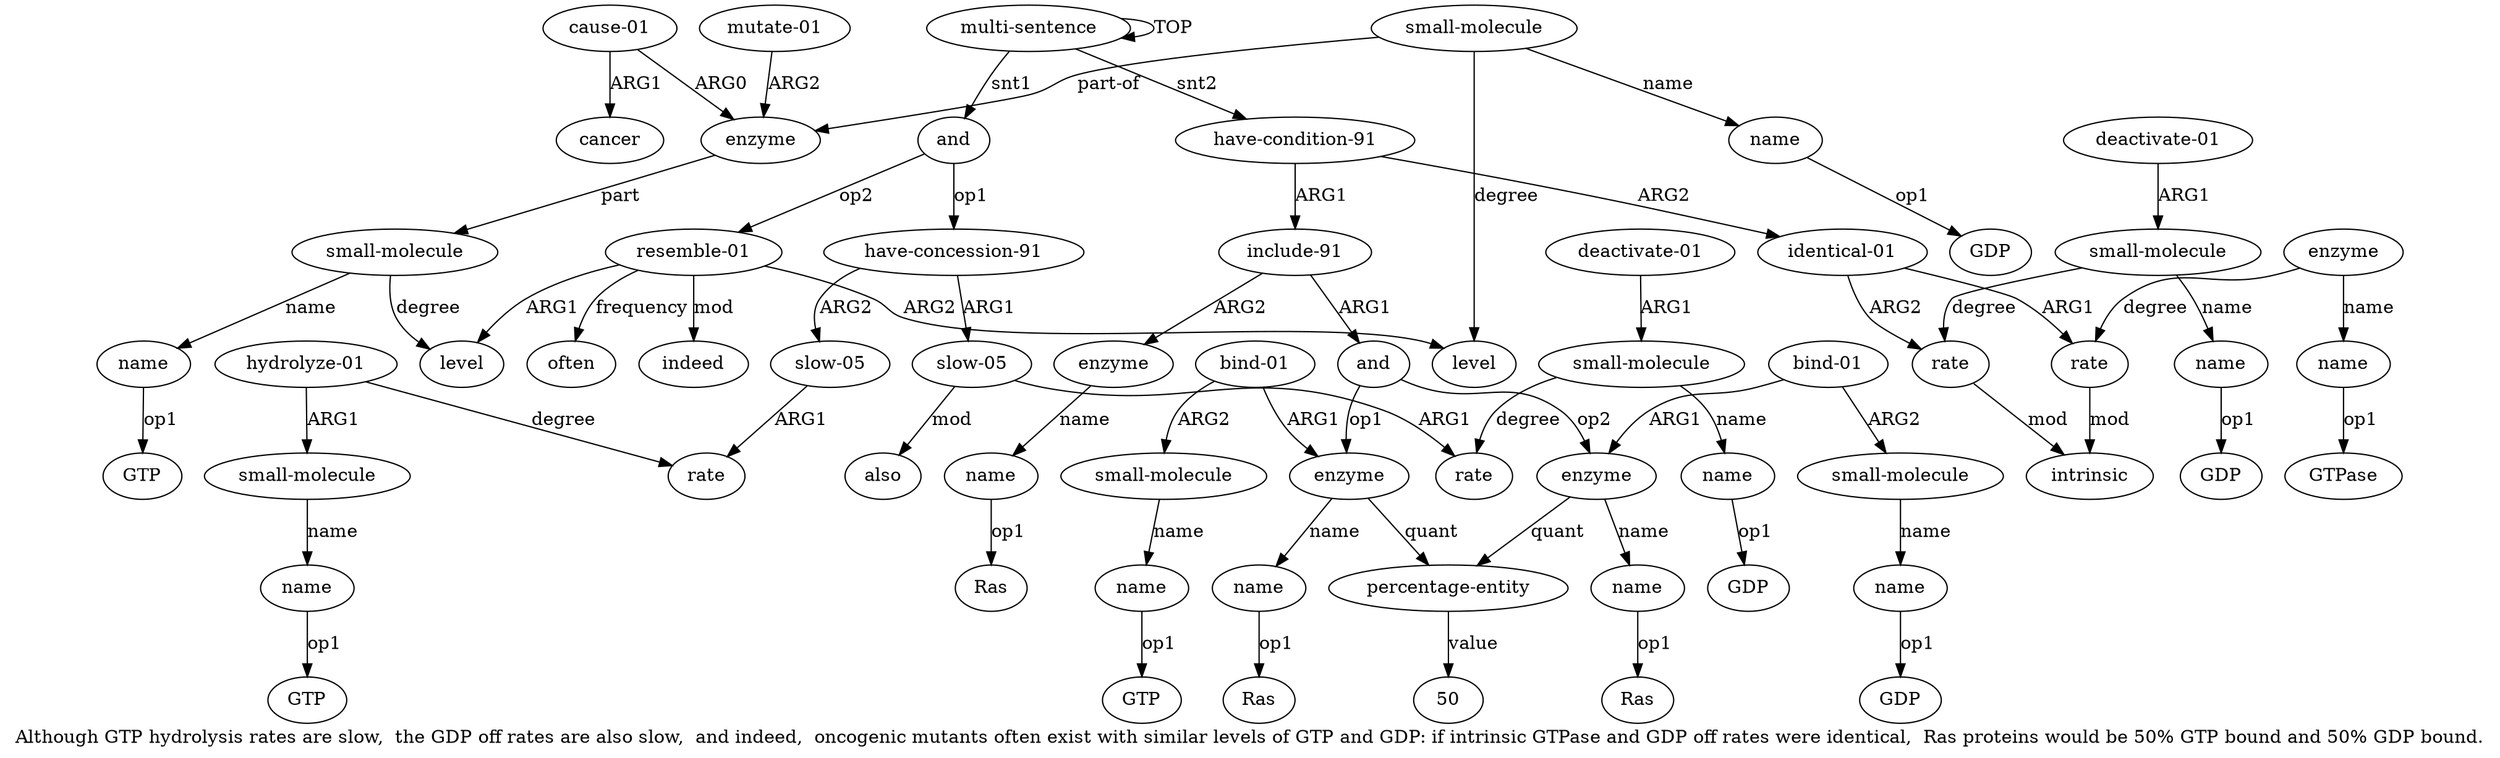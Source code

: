 digraph  {
	graph [label="Although GTP hydrolysis rates are slow,  the GDP off rates are also slow,  and indeed,  oncogenic mutants often exist with similar \
levels of GTP and GDP: if intrinsic GTPase and GDP off rates were identical,  Ras proteins would be 50% GTP bound and 50% GDP bound."];
	node [label="\N"];
	a20	 [color=black,
		gold_ind=20,
		gold_label="cause-01",
		label="cause-01",
		test_ind=20,
		test_label="cause-01"];
	a21	 [color=black,
		gold_ind=21,
		gold_label=cancer,
		label=cancer,
		test_ind=21,
		test_label=cancer];
	a20 -> a21 [key=0,
	color=black,
	gold_label=ARG1,
	label=ARG1,
	test_label=ARG1];
a18 [color=black,
	gold_ind=18,
	gold_label=enzyme,
	label=enzyme,
	test_ind=18,
	test_label=enzyme];
a20 -> a18 [key=0,
color=black,
gold_label=ARG0,
label=ARG0,
test_label=ARG0];
a22 [color=black,
gold_ind=22,
gold_label=level,
label=level,
test_ind=22,
test_label=level];
a23 [color=black,
gold_ind=23,
gold_label="small-molecule",
label="small-molecule",
test_ind=23,
test_label="small-molecule"];
a23 -> a22 [key=0,
color=black,
gold_label=degree,
label=degree,
test_label=degree];
a24 [color=black,
gold_ind=24,
gold_label=name,
label=name,
test_ind=24,
test_label=name];
a23 -> a24 [key=0,
color=black,
gold_label=name,
label=name,
test_label=name];
a23 -> a18 [key=0,
color=black,
gold_label="part-of",
label="part-of",
test_label="part-of"];
"a24 GDP" [color=black,
gold_ind=-1,
gold_label=GDP,
label=GDP,
test_ind=-1,
test_label=GDP];
a24 -> "a24 GDP" [key=0,
color=black,
gold_label=op1,
label=op1,
test_label=op1];
a25 [color=black,
gold_ind=25,
gold_label=often,
label=often,
test_ind=25,
test_label=often];
a26 [color=black,
gold_ind=26,
gold_label=indeed,
label=indeed,
test_ind=26,
test_label=indeed];
a27 [color=black,
gold_ind=27,
gold_label="have-condition-91",
label="have-condition-91",
test_ind=27,
test_label="have-condition-91"];
a28 [color=black,
gold_ind=28,
gold_label="include-91",
label="include-91",
test_ind=28,
test_label="include-91"];
a27 -> a28 [key=0,
color=black,
gold_label=ARG1,
label=ARG1,
test_label=ARG1];
a43 [color=black,
gold_ind=43,
gold_label="identical-01",
label="identical-01",
test_ind=43,
test_label="identical-01"];
a27 -> a43 [key=0,
color=black,
gold_label=ARG2,
label=ARG2,
test_label=ARG2];
a29 [color=black,
gold_ind=29,
gold_label=and,
label=and,
test_ind=29,
test_label=and];
a28 -> a29 [key=0,
color=black,
gold_label=ARG1,
label=ARG1,
test_label=ARG1];
a41 [color=black,
gold_ind=41,
gold_label=enzyme,
label=enzyme,
test_ind=41,
test_label=enzyme];
a28 -> a41 [key=0,
color=black,
gold_label=ARG2,
label=ARG2,
test_label=ARG2];
a30 [color=black,
gold_ind=30,
gold_label=enzyme,
label=enzyme,
test_ind=30,
test_label=enzyme];
a29 -> a30 [key=0,
color=black,
gold_label=op1,
label=op1,
test_label=op1];
a36 [color=black,
gold_ind=36,
gold_label=enzyme,
label=enzyme,
test_ind=36,
test_label=enzyme];
a29 -> a36 [key=0,
color=black,
gold_label=op2,
label=op2,
test_label=op2];
"a31 Ras" [color=black,
gold_ind=-1,
gold_label=Ras,
label=Ras,
test_ind=-1,
test_label=Ras];
a31 [color=black,
gold_ind=31,
gold_label=name,
label=name,
test_ind=31,
test_label=name];
a31 -> "a31 Ras" [key=0,
color=black,
gold_label=op1,
label=op1,
test_label=op1];
a30 -> a31 [key=0,
color=black,
gold_label=name,
label=name,
test_label=name];
a35 [color=black,
gold_ind=35,
gold_label="percentage-entity",
label="percentage-entity",
test_ind=35,
test_label="percentage-entity"];
a30 -> a35 [key=0,
color=black,
gold_label=quant,
label=quant,
test_label=quant];
"a42 Ras" [color=black,
gold_ind=-1,
gold_label=Ras,
label=Ras,
test_ind=-1,
test_label=Ras];
a37 [color=black,
gold_ind=37,
gold_label=name,
label=name,
test_ind=37,
test_label=name];
"a37 Ras" [color=black,
gold_ind=-1,
gold_label=Ras,
label=Ras,
test_ind=-1,
test_label=Ras];
a37 -> "a37 Ras" [key=0,
color=black,
gold_label=op1,
label=op1,
test_label=op1];
a36 -> a37 [key=0,
color=black,
gold_label=name,
label=name,
test_label=name];
a36 -> a35 [key=0,
color=black,
gold_label=quant,
label=quant,
test_label=quant];
a33 [color=black,
gold_ind=33,
gold_label="small-molecule",
label="small-molecule",
test_ind=33,
test_label="small-molecule"];
a34 [color=black,
gold_ind=34,
gold_label=name,
label=name,
test_ind=34,
test_label=name];
a33 -> a34 [key=0,
color=black,
gold_label=name,
label=name,
test_label=name];
"a35 50" [color=black,
gold_ind=-1,
gold_label=50,
label=50,
test_ind=-1,
test_label=50];
a35 -> "a35 50" [key=0,
color=black,
gold_label=value,
label=value,
test_label=value];
"a34 GTP" [color=black,
gold_ind=-1,
gold_label=GTP,
label=GTP,
test_ind=-1,
test_label=GTP];
a34 -> "a34 GTP" [key=0,
color=black,
gold_label=op1,
label=op1,
test_label=op1];
"a6 GDP" [color=black,
gold_ind=-1,
gold_label=GDP,
label=GDP,
test_ind=-1,
test_label=GDP];
a51 [color=black,
gold_ind=51,
gold_label="deactivate-01",
label="deactivate-01",
test_ind=51,
test_label="deactivate-01"];
a49 [color=black,
gold_ind=49,
gold_label="small-molecule",
label="small-molecule",
test_ind=49,
test_label="small-molecule"];
a51 -> a49 [key=0,
color=black,
gold_label=ARG1,
label=ARG1,
test_label=ARG1];
a50 [color=black,
gold_ind=50,
gold_label=name,
label=name,
test_ind=50,
test_label=name];
"a50 GDP" [color=black,
gold_ind=-1,
gold_label=GDP,
label=GDP,
test_ind=-1,
test_label=GDP];
a50 -> "a50 GDP" [key=0,
color=black,
gold_label=op1,
label=op1,
test_label=op1];
"a13 GTP" [color=black,
gold_ind=-1,
gold_label=GTP,
label=GTP,
test_ind=-1,
test_label=GTP];
a32 [color=black,
gold_ind=32,
gold_label="bind-01",
label="bind-01",
test_ind=32,
test_label="bind-01"];
a32 -> a30 [key=0,
color=black,
gold_label=ARG1,
label=ARG1,
test_label=ARG1];
a32 -> a33 [key=0,
color=black,
gold_label=ARG2,
label=ARG2,
test_label=ARG2];
a15 [color=black,
gold_ind=15,
gold_label=level,
label=level,
test_ind=15,
test_label=level];
a14 [color=black,
gold_ind=14,
gold_label="resemble-01",
label="resemble-01",
test_ind=14,
test_label="resemble-01"];
a14 -> a22 [key=0,
color=black,
gold_label=ARG2,
label=ARG2,
test_label=ARG2];
a14 -> a25 [key=0,
color=black,
gold_label=frequency,
label=frequency,
test_label=frequency];
a14 -> a26 [key=0,
color=black,
gold_label=mod,
label=mod,
test_label=mod];
a14 -> a15 [key=0,
color=black,
gold_label=ARG1,
label=ARG1,
test_label=ARG1];
a17 [color=black,
gold_ind=17,
gold_label=name,
label=name,
test_ind=17,
test_label=name];
"a17 GTP" [color=black,
gold_ind=-1,
gold_label=GTP,
label=GTP,
test_ind=-1,
test_label=GTP];
a17 -> "a17 GTP" [key=0,
color=black,
gold_label=op1,
label=op1,
test_label=op1];
a16 [color=black,
gold_ind=16,
gold_label="small-molecule",
label="small-molecule",
test_ind=16,
test_label="small-molecule"];
a16 -> a15 [key=0,
color=black,
gold_label=degree,
label=degree,
test_label=degree];
a16 -> a17 [key=0,
color=black,
gold_label=name,
label=name,
test_label=name];
a11 [color=black,
gold_ind=11,
gold_label="hydrolyze-01",
label="hydrolyze-01",
test_ind=11,
test_label="hydrolyze-01"];
a10 [color=black,
gold_ind=10,
gold_label=rate,
label=rate,
test_ind=10,
test_label=rate];
a11 -> a10 [key=0,
color=black,
gold_label=degree,
label=degree,
test_label=degree];
a12 [color=black,
gold_ind=12,
gold_label="small-molecule",
label="small-molecule",
test_ind=12,
test_label="small-molecule"];
a11 -> a12 [key=0,
color=black,
gold_label=ARG1,
label=ARG1,
test_label=ARG1];
a13 [color=black,
gold_ind=13,
gold_label=name,
label=name,
test_ind=13,
test_label=name];
a13 -> "a13 GTP" [key=0,
color=black,
gold_label=op1,
label=op1,
test_label=op1];
a12 -> a13 [key=0,
color=black,
gold_label=name,
label=name,
test_label=name];
a39 [color=black,
gold_ind=39,
gold_label="small-molecule",
label="small-molecule",
test_ind=39,
test_label="small-molecule"];
a40 [color=black,
gold_ind=40,
gold_label=name,
label=name,
test_ind=40,
test_label=name];
a39 -> a40 [key=0,
color=black,
gold_label=name,
label=name,
test_label=name];
a38 [color=black,
gold_ind=38,
gold_label="bind-01",
label="bind-01",
test_ind=38,
test_label="bind-01"];
a38 -> a36 [key=0,
color=black,
gold_label=ARG1,
label=ARG1,
test_label=ARG1];
a38 -> a39 [key=0,
color=black,
gold_label=ARG2,
label=ARG2,
test_label=ARG2];
a19 [color=black,
gold_ind=19,
gold_label="mutate-01",
label="mutate-01",
test_ind=19,
test_label="mutate-01"];
a19 -> a18 [key=0,
color=black,
gold_label=ARG2,
label=ARG2,
test_label=ARG2];
a18 -> a16 [key=0,
color=black,
gold_label=part,
label=part,
test_label=part];
a1 [color=black,
gold_ind=1,
gold_label=and,
label=and,
test_ind=1,
test_label=and];
a1 -> a14 [key=0,
color=black,
gold_label=op2,
label=op2,
test_label=op2];
a2 [color=black,
gold_ind=2,
gold_label="have-concession-91",
label="have-concession-91",
test_ind=2,
test_label="have-concession-91"];
a1 -> a2 [key=0,
color=black,
gold_label=op1,
label=op1,
test_label=op1];
a0 [color=black,
gold_ind=0,
gold_label="multi-sentence",
label="multi-sentence",
test_ind=0,
test_label="multi-sentence"];
a0 -> a27 [key=0,
color=black,
gold_label=snt2,
label=snt2,
test_label=snt2];
a0 -> a1 [key=0,
color=black,
gold_label=snt1,
label=snt1,
test_label=snt1];
a0 -> a0 [key=0,
color=black,
gold_label=TOP,
label=TOP,
test_label=TOP];
a3 [color=black,
gold_ind=3,
gold_label="slow-05",
label="slow-05",
test_ind=3,
test_label="slow-05"];
a4 [color=black,
gold_ind=4,
gold_label=rate,
label=rate,
test_ind=4,
test_label=rate];
a3 -> a4 [key=0,
color=black,
gold_label=ARG1,
label=ARG1,
test_label=ARG1];
a8 [color=black,
gold_ind=8,
gold_label=also,
label=also,
test_ind=8,
test_label=also];
a3 -> a8 [key=0,
color=black,
gold_label=mod,
label=mod,
test_label=mod];
a2 -> a3 [key=0,
color=black,
gold_label=ARG1,
label=ARG1,
test_label=ARG1];
a9 [color=black,
gold_ind=9,
gold_label="slow-05",
label="slow-05",
test_ind=9,
test_label="slow-05"];
a2 -> a9 [key=0,
color=black,
gold_label=ARG2,
label=ARG2,
test_label=ARG2];
a5 [color=black,
gold_ind=5,
gold_label="small-molecule",
label="small-molecule",
test_ind=5,
test_label="small-molecule"];
a5 -> a4 [key=0,
color=black,
gold_label=degree,
label=degree,
test_label=degree];
a6 [color=black,
gold_ind=6,
gold_label=name,
label=name,
test_ind=6,
test_label=name];
a5 -> a6 [key=0,
color=black,
gold_label=name,
label=name,
test_label=name];
a7 [color=black,
gold_ind=7,
gold_label="deactivate-01",
label="deactivate-01",
test_ind=7,
test_label="deactivate-01"];
a7 -> a5 [key=0,
color=black,
gold_label=ARG1,
label=ARG1,
test_label=ARG1];
a6 -> "a6 GDP" [key=0,
color=black,
gold_label=op1,
label=op1,
test_label=op1];
a9 -> a10 [key=0,
color=black,
gold_label=ARG1,
label=ARG1,
test_label=ARG1];
"a40 GDP" [color=black,
gold_ind=-1,
gold_label=GDP,
label=GDP,
test_ind=-1,
test_label=GDP];
a46 [color=black,
gold_ind=46,
gold_label=name,
label=name,
test_ind=46,
test_label=name];
"a46 GTPase" [color=black,
gold_ind=-1,
gold_label=GTPase,
label=GTPase,
test_ind=-1,
test_label=GTPase];
a46 -> "a46 GTPase" [key=0,
color=black,
gold_label=op1,
label=op1,
test_label=op1];
a47 [color=black,
gold_ind=47,
gold_label=intrinsic,
label=intrinsic,
test_ind=47,
test_label=intrinsic];
a44 [color=black,
gold_ind=44,
gold_label=rate,
label=rate,
test_ind=44,
test_label=rate];
a44 -> a47 [key=0,
color=black,
gold_label=mod,
label=mod,
test_label=mod];
a45 [color=black,
gold_ind=45,
gold_label=enzyme,
label=enzyme,
test_ind=45,
test_label=enzyme];
a45 -> a46 [key=0,
color=black,
gold_label=name,
label=name,
test_label=name];
a45 -> a44 [key=0,
color=black,
gold_label=degree,
label=degree,
test_label=degree];
a42 [color=black,
gold_ind=42,
gold_label=name,
label=name,
test_ind=42,
test_label=name];
a42 -> "a42 Ras" [key=0,
color=black,
gold_label=op1,
label=op1,
test_label=op1];
a43 -> a44 [key=0,
color=black,
gold_label=ARG1,
label=ARG1,
test_label=ARG1];
a48 [color=black,
gold_ind=48,
gold_label=rate,
label=rate,
test_ind=48,
test_label=rate];
a43 -> a48 [key=0,
color=black,
gold_label=ARG2,
label=ARG2,
test_label=ARG2];
a40 -> "a40 GDP" [key=0,
color=black,
gold_label=op1,
label=op1,
test_label=op1];
a41 -> a42 [key=0,
color=black,
gold_label=name,
label=name,
test_label=name];
a48 -> a47 [key=0,
color=black,
gold_label=mod,
label=mod,
test_label=mod];
a49 -> a50 [key=0,
color=black,
gold_label=name,
label=name,
test_label=name];
a49 -> a48 [key=0,
color=black,
gold_label=degree,
label=degree,
test_label=degree];
}
